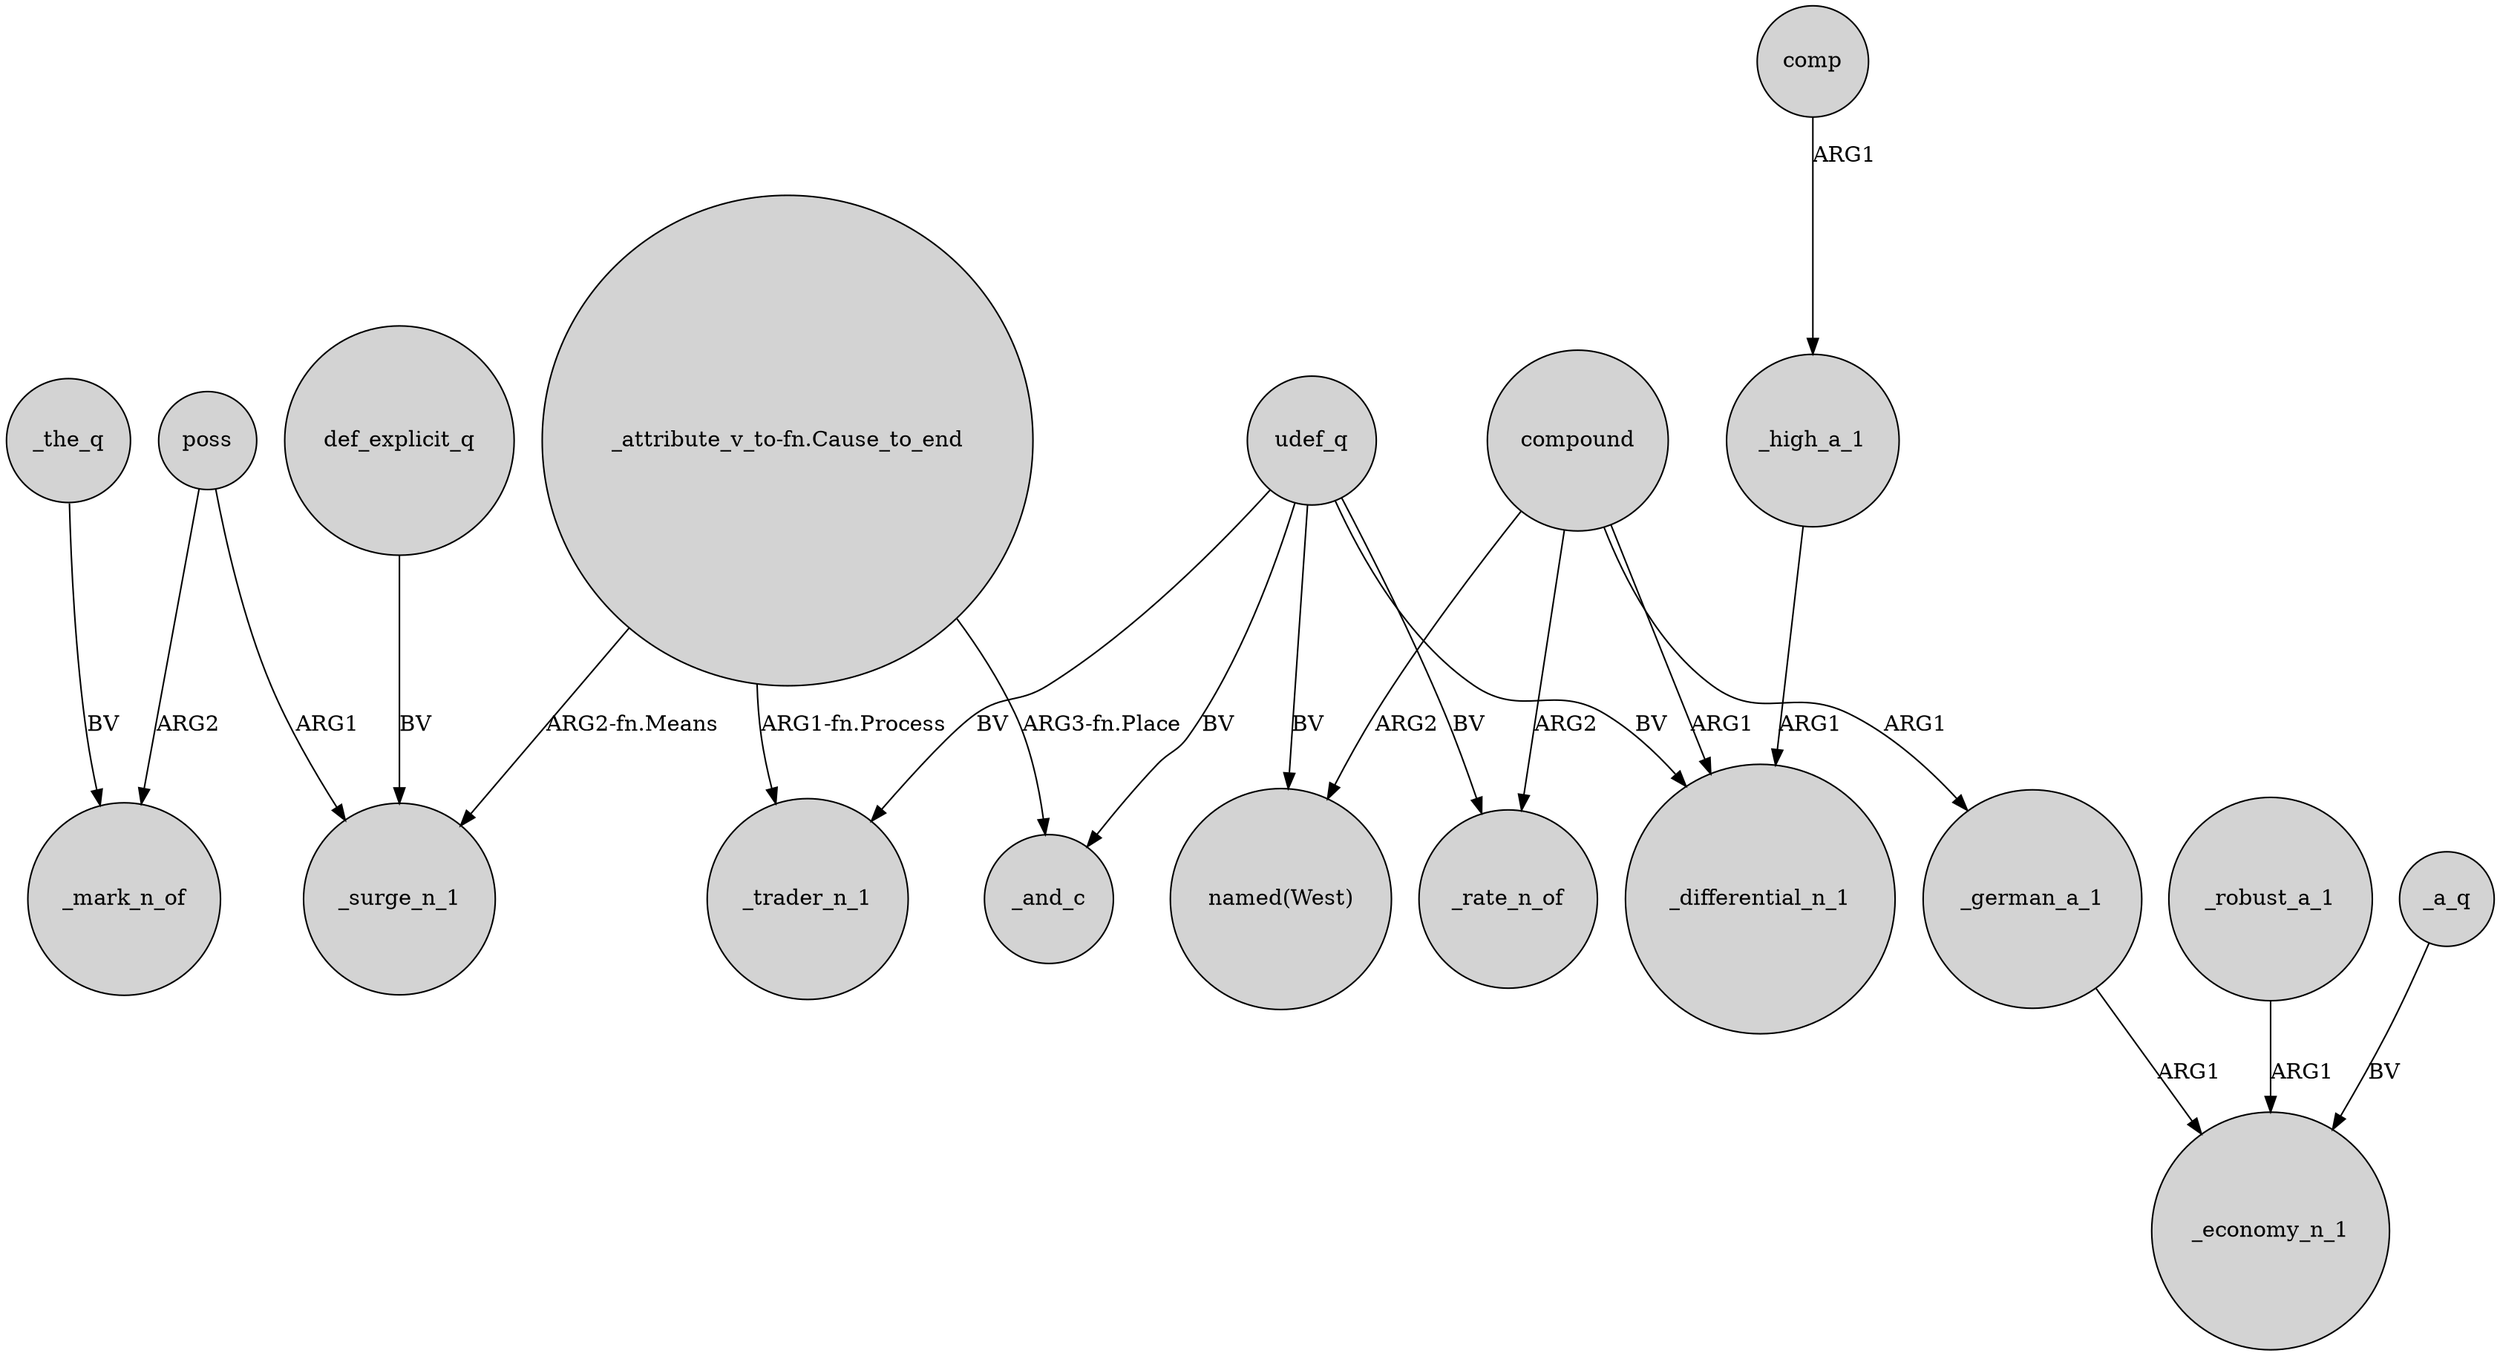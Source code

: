 digraph {
	node [shape=circle style=filled]
	poss -> _mark_n_of [label=ARG2]
	"_attribute_v_to-fn.Cause_to_end" -> _and_c [label="ARG3-fn.Place"]
	_high_a_1 -> _differential_n_1 [label=ARG1]
	udef_q -> _and_c [label=BV]
	udef_q -> _rate_n_of [label=BV]
	"_attribute_v_to-fn.Cause_to_end" -> _surge_n_1 [label="ARG2-fn.Means"]
	udef_q -> _differential_n_1 [label=BV]
	"_attribute_v_to-fn.Cause_to_end" -> _trader_n_1 [label="ARG1-fn.Process"]
	udef_q -> _trader_n_1 [label=BV]
	compound -> _rate_n_of [label=ARG2]
	compound -> "named(West)" [label=ARG2]
	compound -> _differential_n_1 [label=ARG1]
	poss -> _surge_n_1 [label=ARG1]
	comp -> _high_a_1 [label=ARG1]
	_german_a_1 -> _economy_n_1 [label=ARG1]
	_robust_a_1 -> _economy_n_1 [label=ARG1]
	def_explicit_q -> _surge_n_1 [label=BV]
	udef_q -> "named(West)" [label=BV]
	_a_q -> _economy_n_1 [label=BV]
	compound -> _german_a_1 [label=ARG1]
	_the_q -> _mark_n_of [label=BV]
}
